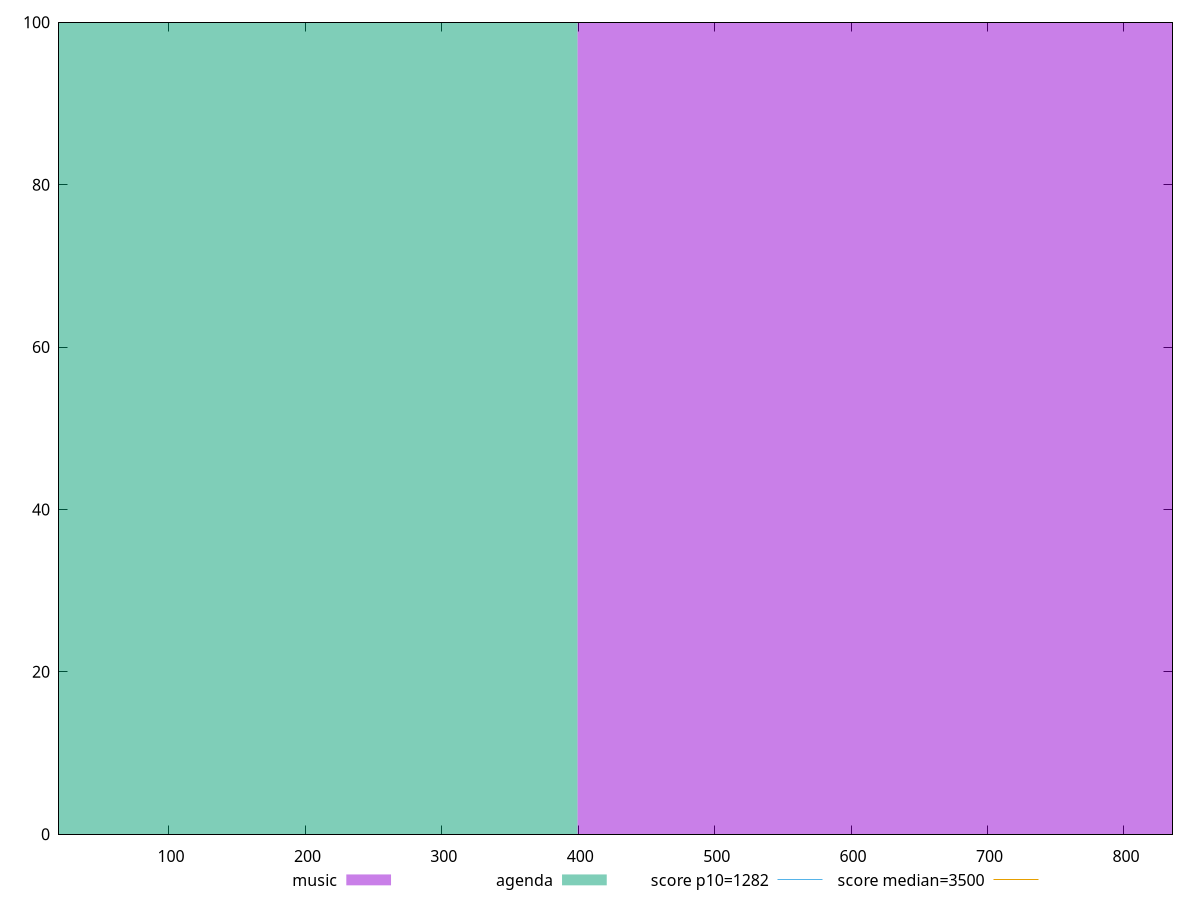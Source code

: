 reset

$music <<EOF
798.8295364847938 100
EOF

$agenda <<EOF
0 100
EOF

set key outside below
set boxwidth 798.8295364847938
set xrange [19.412:835.5639999999996]
set yrange [0:100]
set trange [0:100]
set style fill transparent solid 0.5 noborder

set parametric
set terminal svg size 640, 500 enhanced background rgb 'white'
set output "reports/report_00030_2021-02-24T20-42-31.540Z/bootup-time/comparison/histogram/0_vs_1.svg"

plot $music title "music" with boxes, \
     $agenda title "agenda" with boxes, \
     1282,t title "score p10=1282", \
     3500,t title "score median=3500"

reset
